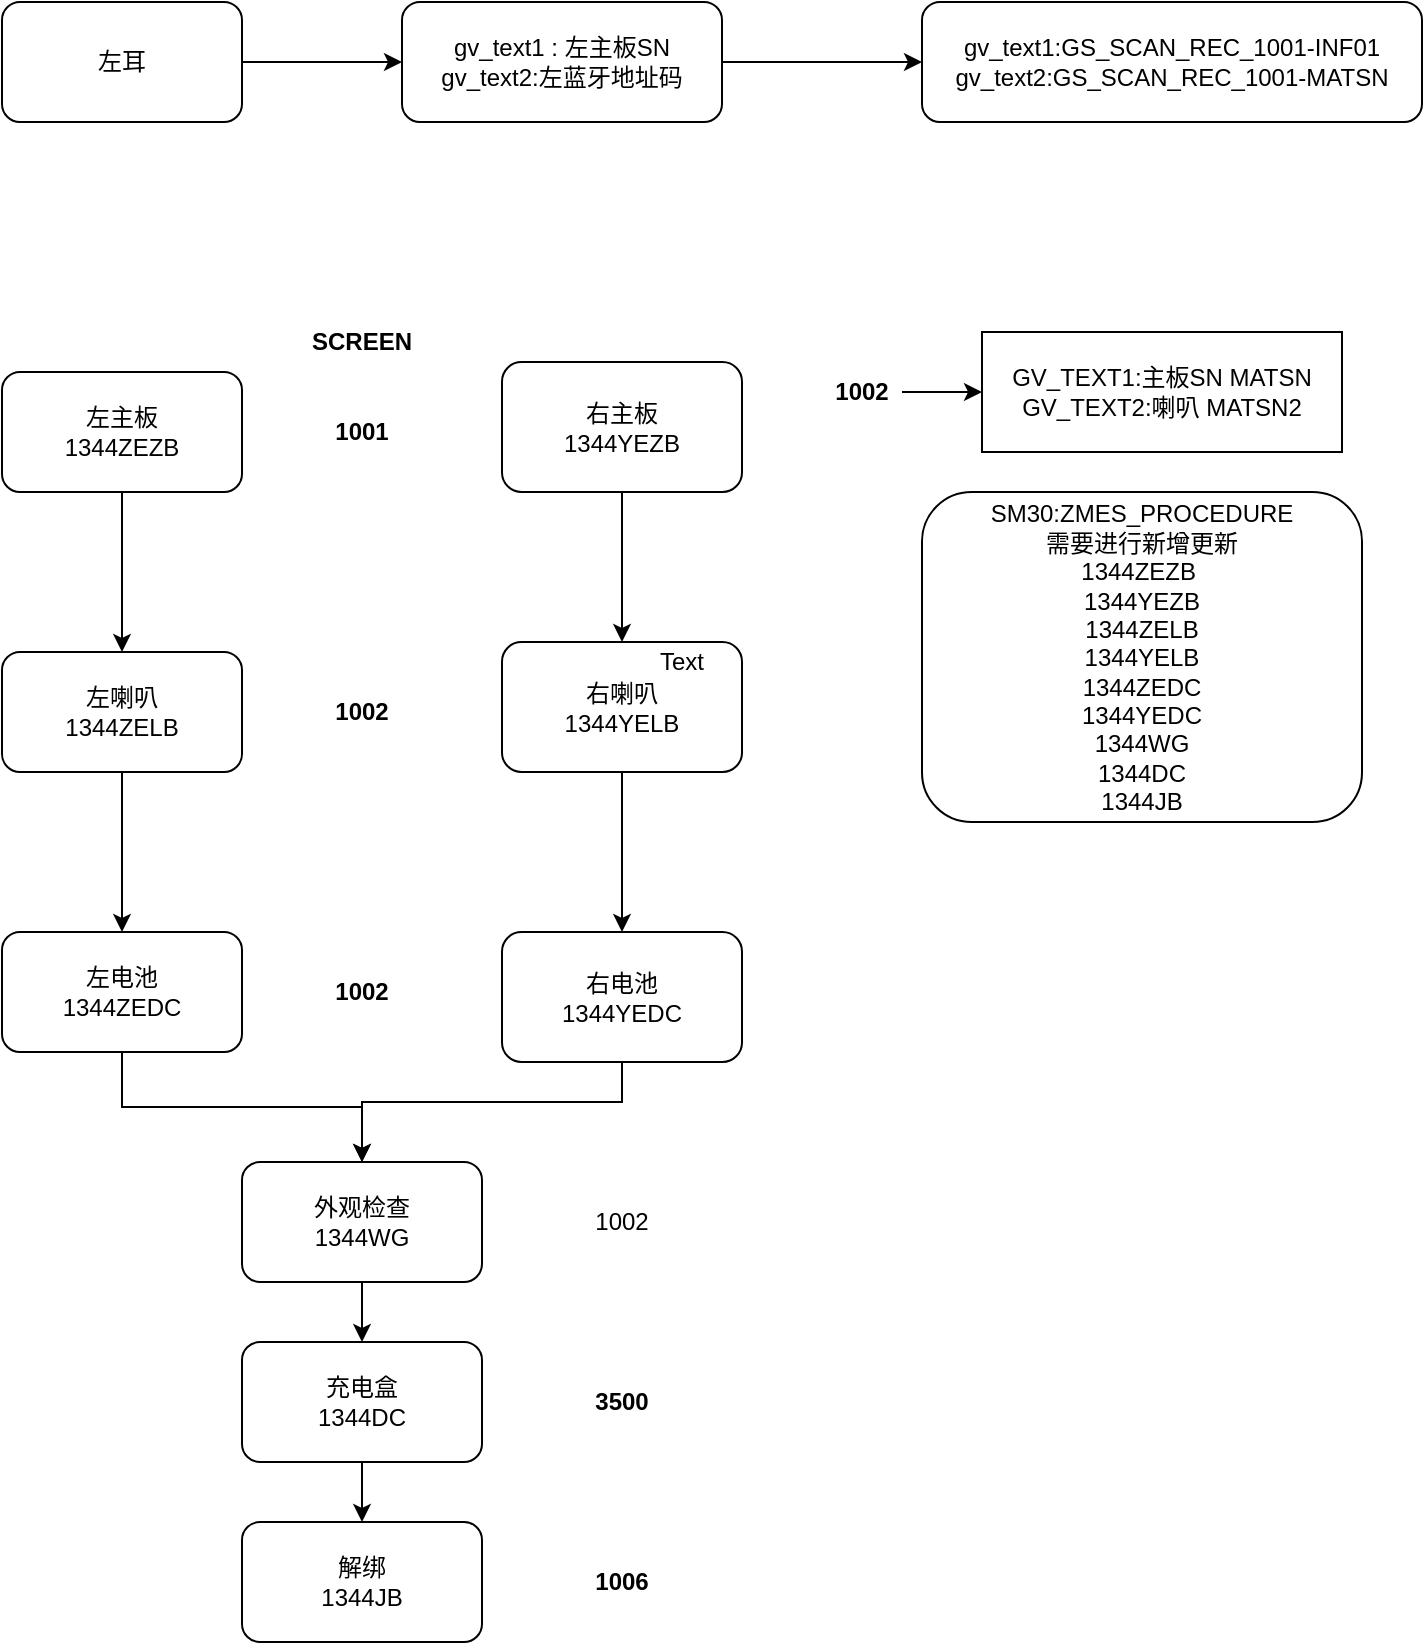 <mxfile version="13.6.9" type="github">
  <diagram id="Mj_6zGusavqAz9Um6CDD" name="第 1 页">
    <mxGraphModel dx="856" dy="450" grid="1" gridSize="10" guides="1" tooltips="1" connect="1" arrows="1" fold="1" page="1" pageScale="1" pageWidth="827" pageHeight="1169" math="0" shadow="0">
      <root>
        <mxCell id="0" />
        <mxCell id="1" parent="0" />
        <mxCell id="ucDdya-ZtSSq9LOkElG5-3" value="" style="edgeStyle=orthogonalEdgeStyle;rounded=0;orthogonalLoop=1;jettySize=auto;html=1;" parent="1" source="ucDdya-ZtSSq9LOkElG5-1" target="ucDdya-ZtSSq9LOkElG5-2" edge="1">
          <mxGeometry relative="1" as="geometry" />
        </mxCell>
        <mxCell id="ucDdya-ZtSSq9LOkElG5-1" value="左耳" style="rounded=1;whiteSpace=wrap;html=1;" parent="1" vertex="1">
          <mxGeometry x="70" y="340" width="120" height="60" as="geometry" />
        </mxCell>
        <mxCell id="ucDdya-ZtSSq9LOkElG5-5" value="" style="edgeStyle=orthogonalEdgeStyle;rounded=0;orthogonalLoop=1;jettySize=auto;html=1;" parent="1" source="ucDdya-ZtSSq9LOkElG5-2" target="ucDdya-ZtSSq9LOkElG5-4" edge="1">
          <mxGeometry relative="1" as="geometry" />
        </mxCell>
        <mxCell id="ucDdya-ZtSSq9LOkElG5-2" value="gv_text1 : 左主板SN&lt;br&gt;gv_text2:左蓝牙地址码" style="rounded=1;whiteSpace=wrap;html=1;" parent="1" vertex="1">
          <mxGeometry x="270" y="340" width="160" height="60" as="geometry" />
        </mxCell>
        <mxCell id="ucDdya-ZtSSq9LOkElG5-4" value="gv_text1:GS_SCAN_REC_1001-INF01&lt;br&gt;gv_text2:GS_SCAN_REC_1001-MATSN" style="whiteSpace=wrap;html=1;rounded=1;" parent="1" vertex="1">
          <mxGeometry x="530" y="340" width="250" height="60" as="geometry" />
        </mxCell>
        <mxCell id="ucDdya-ZtSSq9LOkElG5-8" value="" style="edgeStyle=orthogonalEdgeStyle;rounded=0;orthogonalLoop=1;jettySize=auto;html=1;" parent="1" source="ucDdya-ZtSSq9LOkElG5-6" target="ucDdya-ZtSSq9LOkElG5-7" edge="1">
          <mxGeometry relative="1" as="geometry" />
        </mxCell>
        <mxCell id="ucDdya-ZtSSq9LOkElG5-6" value="左主板&lt;br&gt;1344ZEZB" style="rounded=1;whiteSpace=wrap;html=1;" parent="1" vertex="1">
          <mxGeometry x="70" y="525" width="120" height="60" as="geometry" />
        </mxCell>
        <mxCell id="ucDdya-ZtSSq9LOkElG5-10" value="" style="edgeStyle=orthogonalEdgeStyle;rounded=0;orthogonalLoop=1;jettySize=auto;html=1;" parent="1" source="ucDdya-ZtSSq9LOkElG5-7" target="ucDdya-ZtSSq9LOkElG5-9" edge="1">
          <mxGeometry relative="1" as="geometry" />
        </mxCell>
        <mxCell id="ucDdya-ZtSSq9LOkElG5-7" value="左喇叭&lt;br&gt;1344ZELB" style="rounded=1;whiteSpace=wrap;html=1;" parent="1" vertex="1">
          <mxGeometry x="70" y="665" width="120" height="60" as="geometry" />
        </mxCell>
        <mxCell id="ucDdya-ZtSSq9LOkElG5-17" style="edgeStyle=orthogonalEdgeStyle;rounded=0;orthogonalLoop=1;jettySize=auto;html=1;entryX=0.5;entryY=0;entryDx=0;entryDy=0;" parent="1" source="ucDdya-ZtSSq9LOkElG5-9" target="ucDdya-ZtSSq9LOkElG5-16" edge="1">
          <mxGeometry relative="1" as="geometry" />
        </mxCell>
        <mxCell id="ucDdya-ZtSSq9LOkElG5-9" value="左电池&lt;br&gt;1344ZEDC" style="rounded=1;whiteSpace=wrap;html=1;" parent="1" vertex="1">
          <mxGeometry x="70" y="805" width="120" height="60" as="geometry" />
        </mxCell>
        <mxCell id="ucDdya-ZtSSq9LOkElG5-13" value="" style="edgeStyle=orthogonalEdgeStyle;rounded=0;orthogonalLoop=1;jettySize=auto;html=1;" parent="1" source="ucDdya-ZtSSq9LOkElG5-11" target="ucDdya-ZtSSq9LOkElG5-12" edge="1">
          <mxGeometry relative="1" as="geometry" />
        </mxCell>
        <mxCell id="ucDdya-ZtSSq9LOkElG5-11" value="右主板&lt;br&gt;1344YEZB" style="rounded=1;whiteSpace=wrap;html=1;" parent="1" vertex="1">
          <mxGeometry x="320" y="520" width="120" height="65" as="geometry" />
        </mxCell>
        <mxCell id="ucDdya-ZtSSq9LOkElG5-15" value="" style="edgeStyle=orthogonalEdgeStyle;rounded=0;orthogonalLoop=1;jettySize=auto;html=1;" parent="1" source="ucDdya-ZtSSq9LOkElG5-12" target="ucDdya-ZtSSq9LOkElG5-14" edge="1">
          <mxGeometry relative="1" as="geometry" />
        </mxCell>
        <mxCell id="ucDdya-ZtSSq9LOkElG5-12" value="右喇叭&lt;br&gt;1344YELB" style="rounded=1;whiteSpace=wrap;html=1;" parent="1" vertex="1">
          <mxGeometry x="320" y="660" width="120" height="65" as="geometry" />
        </mxCell>
        <mxCell id="ucDdya-ZtSSq9LOkElG5-18" style="edgeStyle=orthogonalEdgeStyle;rounded=0;orthogonalLoop=1;jettySize=auto;html=1;exitX=0.5;exitY=1;exitDx=0;exitDy=0;entryX=0.5;entryY=0;entryDx=0;entryDy=0;" parent="1" source="ucDdya-ZtSSq9LOkElG5-14" target="ucDdya-ZtSSq9LOkElG5-16" edge="1">
          <mxGeometry relative="1" as="geometry">
            <Array as="points">
              <mxPoint x="380" y="890" />
              <mxPoint x="250" y="890" />
            </Array>
          </mxGeometry>
        </mxCell>
        <mxCell id="ucDdya-ZtSSq9LOkElG5-14" value="右电池&lt;br&gt;1344YEDC" style="rounded=1;whiteSpace=wrap;html=1;" parent="1" vertex="1">
          <mxGeometry x="320" y="805" width="120" height="65" as="geometry" />
        </mxCell>
        <mxCell id="ucDdya-ZtSSq9LOkElG5-20" value="" style="edgeStyle=orthogonalEdgeStyle;rounded=0;orthogonalLoop=1;jettySize=auto;html=1;" parent="1" source="ucDdya-ZtSSq9LOkElG5-16" target="ucDdya-ZtSSq9LOkElG5-19" edge="1">
          <mxGeometry relative="1" as="geometry" />
        </mxCell>
        <mxCell id="ucDdya-ZtSSq9LOkElG5-16" value="外观检查&lt;br&gt;1344WG" style="rounded=1;whiteSpace=wrap;html=1;" parent="1" vertex="1">
          <mxGeometry x="190" y="920" width="120" height="60" as="geometry" />
        </mxCell>
        <mxCell id="ucDdya-ZtSSq9LOkElG5-22" value="" style="edgeStyle=orthogonalEdgeStyle;rounded=0;orthogonalLoop=1;jettySize=auto;html=1;" parent="1" source="ucDdya-ZtSSq9LOkElG5-19" target="ucDdya-ZtSSq9LOkElG5-21" edge="1">
          <mxGeometry relative="1" as="geometry" />
        </mxCell>
        <mxCell id="ucDdya-ZtSSq9LOkElG5-19" value="充电盒&lt;br&gt;1344DC" style="whiteSpace=wrap;html=1;rounded=1;" parent="1" vertex="1">
          <mxGeometry x="190" y="1010" width="120" height="60" as="geometry" />
        </mxCell>
        <mxCell id="ucDdya-ZtSSq9LOkElG5-21" value="解绑&lt;br&gt;1344JB" style="whiteSpace=wrap;html=1;rounded=1;" parent="1" vertex="1">
          <mxGeometry x="190" y="1100" width="120" height="60" as="geometry" />
        </mxCell>
        <mxCell id="ucDdya-ZtSSq9LOkElG5-23" value="Text" style="text;html=1;strokeColor=none;fillColor=none;align=center;verticalAlign=middle;whiteSpace=wrap;rounded=0;" parent="1" vertex="1">
          <mxGeometry x="390" y="660" width="40" height="20" as="geometry" />
        </mxCell>
        <mxCell id="ucDdya-ZtSSq9LOkElG5-24" value="1001" style="text;html=1;strokeColor=none;fillColor=none;align=center;verticalAlign=middle;whiteSpace=wrap;rounded=0;fontStyle=1" parent="1" vertex="1">
          <mxGeometry x="230" y="545" width="40" height="20" as="geometry" />
        </mxCell>
        <mxCell id="ucDdya-ZtSSq9LOkElG5-26" value="1002" style="text;html=1;strokeColor=none;fillColor=none;align=center;verticalAlign=middle;whiteSpace=wrap;rounded=0;fontStyle=1" parent="1" vertex="1">
          <mxGeometry x="230" y="685" width="40" height="20" as="geometry" />
        </mxCell>
        <mxCell id="ucDdya-ZtSSq9LOkElG5-27" value="1002" style="text;html=1;strokeColor=none;fillColor=none;align=center;verticalAlign=middle;whiteSpace=wrap;rounded=0;fontStyle=1" parent="1" vertex="1">
          <mxGeometry x="230" y="825" width="40" height="20" as="geometry" />
        </mxCell>
        <mxCell id="ucDdya-ZtSSq9LOkElG5-29" value="1002" style="text;html=1;strokeColor=none;fillColor=none;align=center;verticalAlign=middle;whiteSpace=wrap;rounded=0;" parent="1" vertex="1">
          <mxGeometry x="360" y="940" width="40" height="20" as="geometry" />
        </mxCell>
        <mxCell id="ucDdya-ZtSSq9LOkElG5-30" value="1006" style="text;html=1;strokeColor=none;fillColor=none;align=center;verticalAlign=middle;whiteSpace=wrap;rounded=0;fontStyle=1" parent="1" vertex="1">
          <mxGeometry x="360" y="1120" width="40" height="20" as="geometry" />
        </mxCell>
        <mxCell id="ucDdya-ZtSSq9LOkElG5-31" value="3500" style="text;html=1;strokeColor=none;fillColor=none;align=center;verticalAlign=middle;whiteSpace=wrap;rounded=0;fontStyle=1" parent="1" vertex="1">
          <mxGeometry x="360" y="1030" width="40" height="20" as="geometry" />
        </mxCell>
        <mxCell id="ucDdya-ZtSSq9LOkElG5-32" value="SCREEN" style="text;html=1;strokeColor=none;fillColor=none;align=center;verticalAlign=middle;whiteSpace=wrap;rounded=0;fontStyle=1" parent="1" vertex="1">
          <mxGeometry x="230" y="500" width="40" height="20" as="geometry" />
        </mxCell>
        <mxCell id="oG_owfAzSqcTgTPff0ca-4" value="" style="edgeStyle=orthogonalEdgeStyle;rounded=0;orthogonalLoop=1;jettySize=auto;html=1;" edge="1" parent="1" source="oG_owfAzSqcTgTPff0ca-1" target="oG_owfAzSqcTgTPff0ca-3">
          <mxGeometry relative="1" as="geometry" />
        </mxCell>
        <mxCell id="oG_owfAzSqcTgTPff0ca-1" value="1002" style="text;html=1;strokeColor=none;fillColor=none;align=center;verticalAlign=middle;whiteSpace=wrap;rounded=0;fontStyle=1" vertex="1" parent="1">
          <mxGeometry x="480" y="525" width="40" height="20" as="geometry" />
        </mxCell>
        <mxCell id="oG_owfAzSqcTgTPff0ca-3" value="GV_TEXT1:主板SN MATSN&lt;br&gt;GV_TEXT2:喇叭 MATSN2" style="whiteSpace=wrap;html=1;" vertex="1" parent="1">
          <mxGeometry x="560" y="505" width="180" height="60" as="geometry" />
        </mxCell>
        <mxCell id="oG_owfAzSqcTgTPff0ca-5" value="SM30:ZMES_PROCEDURE&lt;br&gt;需要进行新增更新&lt;br&gt;1344ZEZB&amp;nbsp;&lt;br&gt;1344YEZB&lt;br&gt;1344ZELB&lt;br&gt;1344YELB&lt;br&gt;1344ZEDC&lt;br&gt;1344YEDC&lt;br&gt;1344WG&lt;br&gt;1344DC&lt;br&gt;1344JB" style="rounded=1;whiteSpace=wrap;html=1;" vertex="1" parent="1">
          <mxGeometry x="530" y="585" width="220" height="165" as="geometry" />
        </mxCell>
      </root>
    </mxGraphModel>
  </diagram>
</mxfile>
